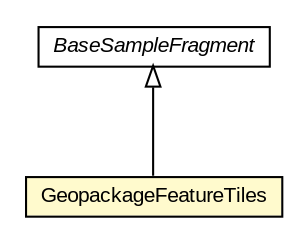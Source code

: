 #!/usr/local/bin/dot
#
# Class diagram 
# Generated by UMLGraph version R5_6-24-gf6e263 (http://www.umlgraph.org/)
#

digraph G {
	edge [fontname="arial",fontsize=10,labelfontname="arial",labelfontsize=10];
	node [fontname="arial",fontsize=10,shape=plaintext];
	nodesep=0.25;
	ranksep=0.5;
	// org.osmdroid.samplefragments.BaseSampleFragment
	c21479 [label=<<table title="org.osmdroid.samplefragments.BaseSampleFragment" border="0" cellborder="1" cellspacing="0" cellpadding="2" port="p" href="../BaseSampleFragment.html">
		<tr><td><table border="0" cellspacing="0" cellpadding="1">
<tr><td align="center" balign="center"><font face="arial italic"> BaseSampleFragment </font></td></tr>
		</table></td></tr>
		</table>>, URL="../BaseSampleFragment.html", fontname="arial", fontcolor="black", fontsize=10.0];
	// org.osmdroid.samplefragments.geopackage.GeopackageFeatureTiles
	c21549 [label=<<table title="org.osmdroid.samplefragments.geopackage.GeopackageFeatureTiles" border="0" cellborder="1" cellspacing="0" cellpadding="2" port="p" bgcolor="lemonChiffon" href="./GeopackageFeatureTiles.html">
		<tr><td><table border="0" cellspacing="0" cellpadding="1">
<tr><td align="center" balign="center"> GeopackageFeatureTiles </td></tr>
		</table></td></tr>
		</table>>, URL="./GeopackageFeatureTiles.html", fontname="arial", fontcolor="black", fontsize=10.0];
	//org.osmdroid.samplefragments.geopackage.GeopackageFeatureTiles extends org.osmdroid.samplefragments.BaseSampleFragment
	c21479:p -> c21549:p [dir=back,arrowtail=empty];
}

